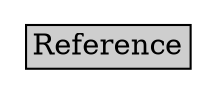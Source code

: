 digraph Reference {
	graph [rankdir=LR];
	node [label="\N"];
	graph [bb="0,0,92,36"];
	Reference [label=<<table BORDER="0" CELLBORDER="1" CELLSPACING="0"> <tr > <td BGCOLOR="#CECECE" HREF="#" TITLE="The Reference class is a reference to a vulnerability, IDS alert, malware sample, advisory, or attack technique. A reference consists of a name, a URL to this reference, and an optional description. ">Reference</td> </tr>" %</table>>, shape=plaintext, pos="46,18", width="1.2778", height="0.5"];
}
